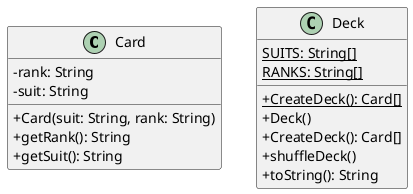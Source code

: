 @startuml card

skinparam classAttributeIconSize 0

class Card {
  - rank: String
  - suit: String
  + Card(suit: String, rank: String)
  + getRank(): String
  + getSuit(): String
}

class Deck {
    {static}SUITS: String[]
    {static}RANKS: String[]
    + {static}CreateDeck(): Card[]
    + Deck()
    + CreateDeck(): Card[]
    + shuffleDeck()
    + toString(): String
}

@enduml

